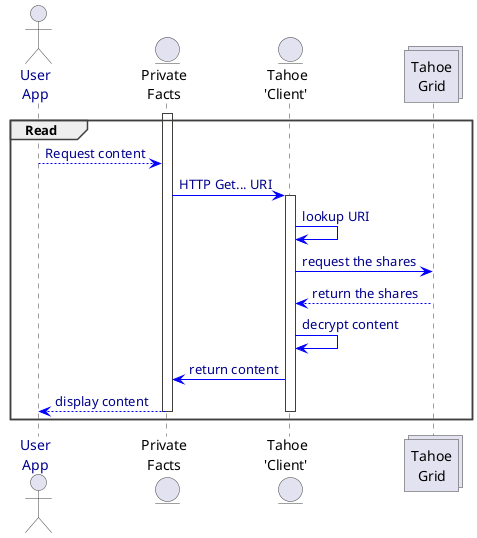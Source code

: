 @startuml
<style>
    Element {
        LineColor : #403f3e; }
    sequenceDiagram {
        actor {
          FontColor: darkblue;
        }
      arrow {
      FontColor: darkblue;
      LineColor: blue;
        }
</style>
actor "User\nApp" as user
entity "Private\nFacts" as app
entity "Tahoe\n'Client' " as tahoe
collections "Tahoe\nGrid" as disk

group Read
activate app
user --> app : Request content
app -> tahoe : HTTP Get... URI
    activate tahoe
    tahoe -> tahoe : lookup URI
    tahoe ->  disk : request the shares
    tahoe <--  disk : return the shares
    tahoe -> tahoe : decrypt content
    tahoe -> app : return content
    app --> user : display content
    deactivate tahoe
deactivate app
end
@enduml